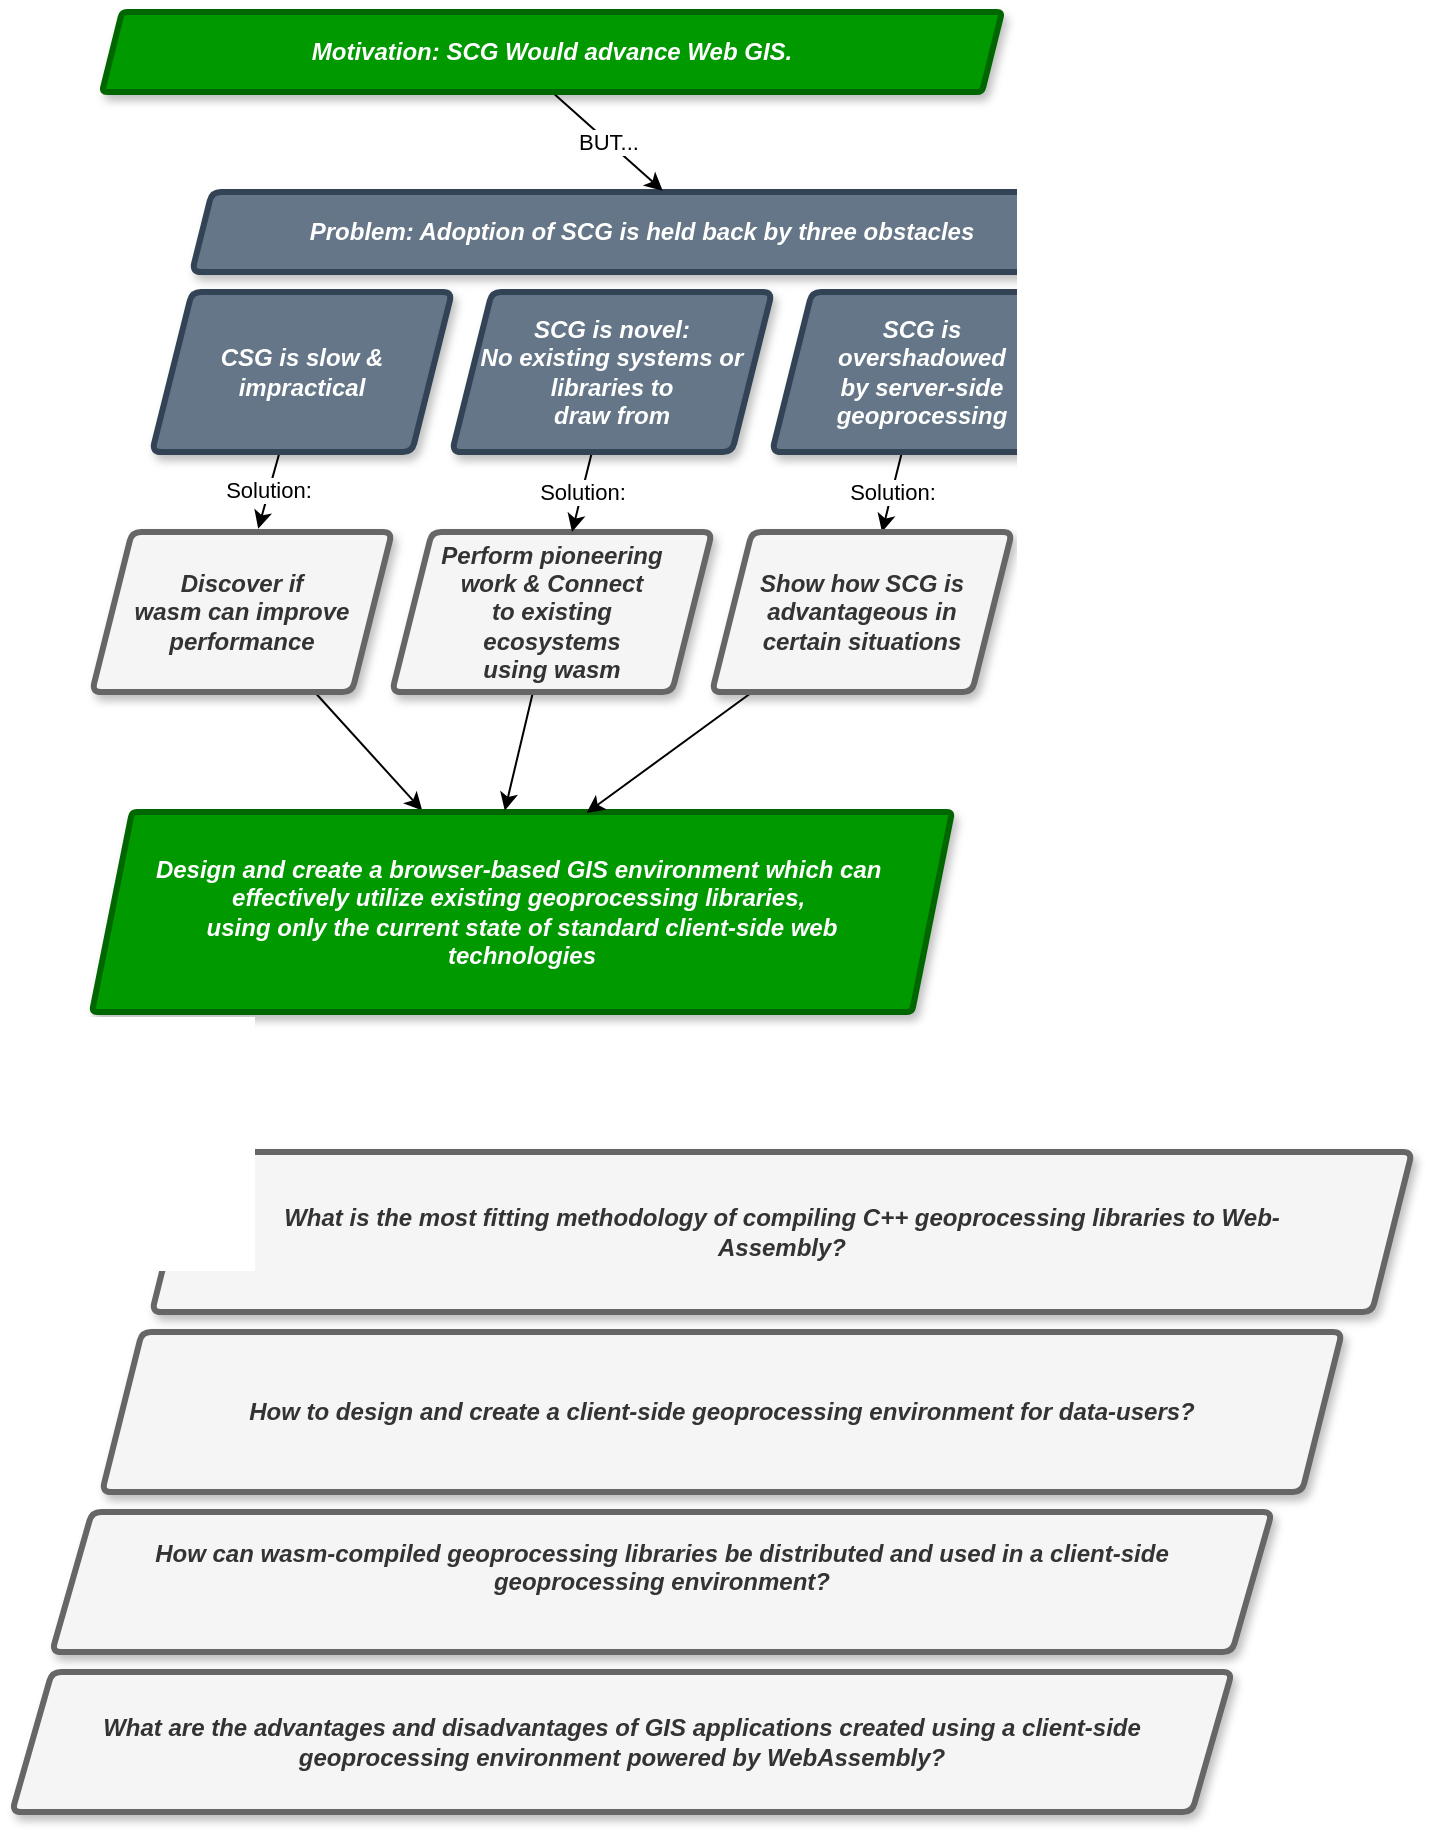 <mxfile>
    <diagram id="u_6Qf5M2AlxW6b0JdmwB" name="Page-1">
        <mxGraphModel dx="1058" dy="789" grid="1" gridSize="10" guides="1" tooltips="1" connect="1" arrows="1" fold="1" page="1" pageScale="1" pageWidth="850" pageHeight="1100" math="0" shadow="0">
            <root>
                <mxCell id="0"/>
                <mxCell id="1" parent="0"/>
                <mxCell id="39" style="edgeStyle=none;html=1;entryX=0.384;entryY=-0.007;entryDx=0;entryDy=0;entryPerimeter=0;" parent="1" source="6" target="9" edge="1">
                    <mxGeometry relative="1" as="geometry"/>
                </mxCell>
                <mxCell id="6" value="&lt;b&gt;&lt;i&gt;Discover if &lt;br&gt;wasm can improve &lt;br&gt;performance&lt;br&gt;&lt;/i&gt;&lt;/b&gt;" style="shape=parallelogram;perimeter=parallelogramPerimeter;whiteSpace=wrap;html=1;fixedSize=1;fillColor=#f5f5f5;strokeColor=#666666;fontColor=#333333;rounded=1;strokeWidth=3;arcSize=9;shadow=1;fontFamily=Helvetica;" parent="1" vertex="1">
                    <mxGeometry x="180" y="270" width="150" height="80" as="geometry"/>
                </mxCell>
                <mxCell id="9" value="&lt;div&gt;&lt;b&gt;&lt;i&gt;Design and create a browser-based GIS environment which can&amp;nbsp;&lt;/i&gt;&lt;/b&gt;&lt;/div&gt;&lt;div&gt;&lt;b&gt;&lt;i&gt;effectively utilize existing geoprocessing libraries,&amp;nbsp;&lt;/i&gt;&lt;/b&gt;&lt;/div&gt;&lt;div&gt;&lt;b&gt;&lt;i&gt;using only the current state of standard client-side web technologies&lt;/i&gt;&lt;/b&gt;&lt;br&gt;&lt;/div&gt;" style="shape=parallelogram;perimeter=parallelogramPerimeter;whiteSpace=wrap;html=1;fixedSize=1;fillColor=#009900;strokeColor=#006600;fontColor=#ffffff;rounded=1;strokeWidth=3;arcSize=5;shadow=1;fontFamily=Helvetica;size=20;spacingLeft=20;spacingRight=20;" parent="1" vertex="1">
                    <mxGeometry x="180" y="410" width="430" height="100" as="geometry"/>
                </mxCell>
                <mxCell id="43" value="&lt;span style=&quot;color: rgb(0 , 0 , 0) ; font-family: &amp;#34;helvetica&amp;#34; ; font-size: 11px ; font-style: normal ; font-weight: 400 ; letter-spacing: normal ; text-align: center ; text-indent: 0px ; text-transform: none ; word-spacing: 0px ; background-color: rgb(255 , 255 , 255) ; display: inline ; float: none&quot;&gt;Solution:&lt;/span&gt;" style="edgeStyle=none;html=1;" parent="1" edge="1">
                    <mxGeometry relative="1" as="geometry">
                        <mxPoint x="585" y="230" as="sourcePoint"/>
                        <mxPoint x="575" y="270" as="targetPoint"/>
                        <mxPoint as="offset"/>
                    </mxGeometry>
                </mxCell>
                <mxCell id="10" value="&lt;i&gt;&lt;b&gt;SCG is &lt;/b&gt;&lt;br&gt;&lt;b&gt;overshadowed &lt;/b&gt;&lt;br&gt;&lt;b&gt;by server-side geoprocessing&lt;/b&gt;&lt;br&gt;&lt;/i&gt;" style="shape=parallelogram;perimeter=parallelogramPerimeter;whiteSpace=wrap;html=1;fixedSize=1;rounded=1;strokeWidth=3;arcSize=9;shadow=1;fontFamily=Helvetica;fontColor=#ffffff;strokeColor=#314354;fillColor=#647687;" parent="1" vertex="1">
                    <mxGeometry x="520" y="150" width="150" height="80" as="geometry"/>
                </mxCell>
                <mxCell id="38" style="edgeStyle=none;html=1;entryX=0.48;entryY=-0.007;entryDx=0;entryDy=0;entryPerimeter=0;" parent="1" source="13" target="9" edge="1">
                    <mxGeometry relative="1" as="geometry"/>
                </mxCell>
                <mxCell id="13" value="&lt;b&gt;&lt;i&gt;Perform pioneering &lt;br&gt;work &amp;amp; Connect &lt;br&gt;to existing &lt;br&gt;ecosystems &lt;br&gt;using wasm&lt;/i&gt;&lt;/b&gt;" style="shape=parallelogram;perimeter=parallelogramPerimeter;whiteSpace=wrap;html=1;fixedSize=1;fillColor=#f5f5f5;strokeColor=#666666;fontColor=#333333;rounded=1;strokeWidth=3;arcSize=9;shadow=1;fontFamily=Helvetica;" parent="1" vertex="1">
                    <mxGeometry x="330" y="270" width="160" height="80" as="geometry"/>
                </mxCell>
                <mxCell id="42" style="edgeStyle=none;html=1;" parent="1" source="14" target="13" edge="1">
                    <mxGeometry relative="1" as="geometry"/>
                </mxCell>
                <mxCell id="48" value="Solution:" style="edgeLabel;html=1;align=center;verticalAlign=middle;resizable=0;points=[];" parent="42" vertex="1" connectable="0">
                    <mxGeometry x="-0.319" y="1" relative="1" as="geometry">
                        <mxPoint x="-3" y="6" as="offset"/>
                    </mxGeometry>
                </mxCell>
                <mxCell id="14" value="&lt;b&gt;&lt;i&gt;SCG is novel: &lt;br&gt;No existing systems or&lt;br&gt;libraries to &lt;br&gt;draw from&lt;br&gt;&lt;/i&gt;&lt;/b&gt;" style="shape=parallelogram;perimeter=parallelogramPerimeter;whiteSpace=wrap;html=1;fixedSize=1;rounded=1;strokeWidth=3;arcSize=9;shadow=1;fontFamily=Helvetica;fontColor=#ffffff;strokeColor=#314354;fillColor=#647687;" parent="1" vertex="1">
                    <mxGeometry x="360" y="150" width="160" height="80" as="geometry"/>
                </mxCell>
                <mxCell id="40" value="Solution:" style="edgeStyle=none;html=1;entryX=0.554;entryY=-0.02;entryDx=0;entryDy=0;entryPerimeter=0;" parent="1" source="15" target="6" edge="1">
                    <mxGeometry relative="1" as="geometry"/>
                </mxCell>
                <mxCell id="15" value="&lt;b&gt;&lt;i&gt;CSG is slow &amp;amp; impractical&lt;br&gt;&lt;/i&gt;&lt;/b&gt;" style="shape=parallelogram;perimeter=parallelogramPerimeter;whiteSpace=wrap;html=1;fixedSize=1;rounded=1;strokeWidth=3;arcSize=9;shadow=1;fontFamily=Helvetica;fontColor=#ffffff;strokeColor=#314354;fillColor=#647687;" parent="1" vertex="1">
                    <mxGeometry x="210" y="150" width="150" height="80" as="geometry"/>
                </mxCell>
                <mxCell id="16" value="&lt;b&gt;&lt;i&gt;Problem: Adoption of SCG is held back by three obstacles&lt;br&gt;&lt;/i&gt;&lt;/b&gt;" style="shape=parallelogram;perimeter=parallelogramPerimeter;whiteSpace=wrap;html=1;fixedSize=1;rounded=1;strokeWidth=3;arcSize=9;shadow=1;fontFamily=Helvetica;fontColor=#ffffff;strokeColor=#314354;fillColor=#647687;size=10;" parent="1" vertex="1">
                    <mxGeometry x="230" y="100" width="450" height="40" as="geometry"/>
                </mxCell>
                <mxCell id="44" value="BUT..." style="edgeStyle=none;html=1;exitX=0.5;exitY=1;exitDx=0;exitDy=0;entryX=0.523;entryY=-0.015;entryDx=0;entryDy=0;entryPerimeter=0;" parent="1" source="17" target="16" edge="1">
                    <mxGeometry relative="1" as="geometry"/>
                </mxCell>
                <mxCell id="17" value="&lt;b&gt;&lt;i&gt;Motivation: SCG Would advance Web GIS.&lt;br&gt;&lt;/i&gt;&lt;/b&gt;" style="shape=parallelogram;perimeter=parallelogramPerimeter;whiteSpace=wrap;html=1;fixedSize=1;rounded=1;strokeWidth=3;arcSize=5;shadow=1;fontFamily=Helvetica;fontColor=#ffffff;strokeColor=#006600;fillColor=#009900;size=10;" parent="1" vertex="1">
                    <mxGeometry x="185" y="10" width="450" height="40" as="geometry"/>
                </mxCell>
                <mxCell id="37" style="edgeStyle=none;html=1;entryX=0.575;entryY=0.005;entryDx=0;entryDy=0;entryPerimeter=0;" parent="1" source="19" target="9" edge="1">
                    <mxGeometry relative="1" as="geometry"/>
                </mxCell>
                <mxCell id="19" value="&lt;b&gt;&lt;i&gt;Show how SCG is advantageous in&lt;br&gt;certain situations&lt;br&gt;&lt;/i&gt;&lt;/b&gt;" style="shape=parallelogram;perimeter=parallelogramPerimeter;whiteSpace=wrap;html=1;fixedSize=1;fillColor=#f5f5f5;strokeColor=#666666;fontColor=#333333;rounded=1;strokeWidth=3;arcSize=9;shadow=1;fontFamily=Helvetica;" parent="1" vertex="1">
                    <mxGeometry x="490" y="270" width="150" height="80" as="geometry"/>
                </mxCell>
                <mxCell id="49" value="&lt;b&gt;&lt;i&gt;&lt;div&gt;What is the most fitting methodology of compiling C++ geoprocessing libraries to Web-&lt;/div&gt;&lt;div&gt;Assembly?&lt;/div&gt;&lt;/i&gt;&lt;/b&gt;" style="shape=parallelogram;perimeter=parallelogramPerimeter;whiteSpace=wrap;html=1;fixedSize=1;fillColor=#f5f5f5;strokeColor=#666666;fontColor=#333333;rounded=1;strokeWidth=3;arcSize=9;shadow=1;fontFamily=Helvetica;" parent="1" vertex="1">
                    <mxGeometry x="210" y="580" width="630" height="80" as="geometry"/>
                </mxCell>
                <mxCell id="50" value="&lt;i&gt;&lt;b&gt;How to design and create a client-side geoprocessing environment for data-users?&lt;/b&gt;&lt;br&gt;&lt;/i&gt;" style="shape=parallelogram;perimeter=parallelogramPerimeter;whiteSpace=wrap;html=1;fixedSize=1;fillColor=#f5f5f5;strokeColor=#666666;fontColor=#333333;rounded=1;strokeWidth=3;arcSize=9;shadow=1;fontFamily=Helvetica;" parent="1" vertex="1">
                    <mxGeometry x="185" y="670" width="620" height="80" as="geometry"/>
                </mxCell>
                <mxCell id="51" value="&lt;i&gt;&lt;div&gt;&lt;b&gt;How can wasm-compiled geoprocessing libraries be distributed and used in a client-side&lt;/b&gt;&lt;/div&gt;&lt;div&gt;&lt;b&gt;geoprocessing environment?&lt;/b&gt;&lt;/div&gt;&lt;div style=&quot;font-weight: bold&quot;&gt;&lt;br&gt;&lt;/div&gt;&lt;/i&gt;" style="shape=parallelogram;perimeter=parallelogramPerimeter;whiteSpace=wrap;html=1;fixedSize=1;fillColor=#f5f5f5;strokeColor=#666666;fontColor=#333333;rounded=1;strokeWidth=3;arcSize=9;shadow=1;fontFamily=Helvetica;" parent="1" vertex="1">
                    <mxGeometry x="160" y="760" width="610" height="70" as="geometry"/>
                </mxCell>
                <mxCell id="52" value="&lt;b&gt;&lt;i&gt;&lt;div&gt;What are the advantages and disadvantages of GIS applications created using a client-side&lt;/div&gt;&lt;div&gt;geoprocessing environment powered by WebAssembly?&lt;/div&gt;&lt;/i&gt;&lt;/b&gt;" style="shape=parallelogram;perimeter=parallelogramPerimeter;whiteSpace=wrap;html=1;fixedSize=1;fillColor=#f5f5f5;strokeColor=#666666;fontColor=#333333;rounded=1;strokeWidth=3;arcSize=9;shadow=1;fontFamily=Helvetica;" parent="1" vertex="1">
                    <mxGeometry x="140" y="840" width="610" height="70" as="geometry"/>
                </mxCell>
            </root>
        </mxGraphModel>
    </diagram>
</mxfile>